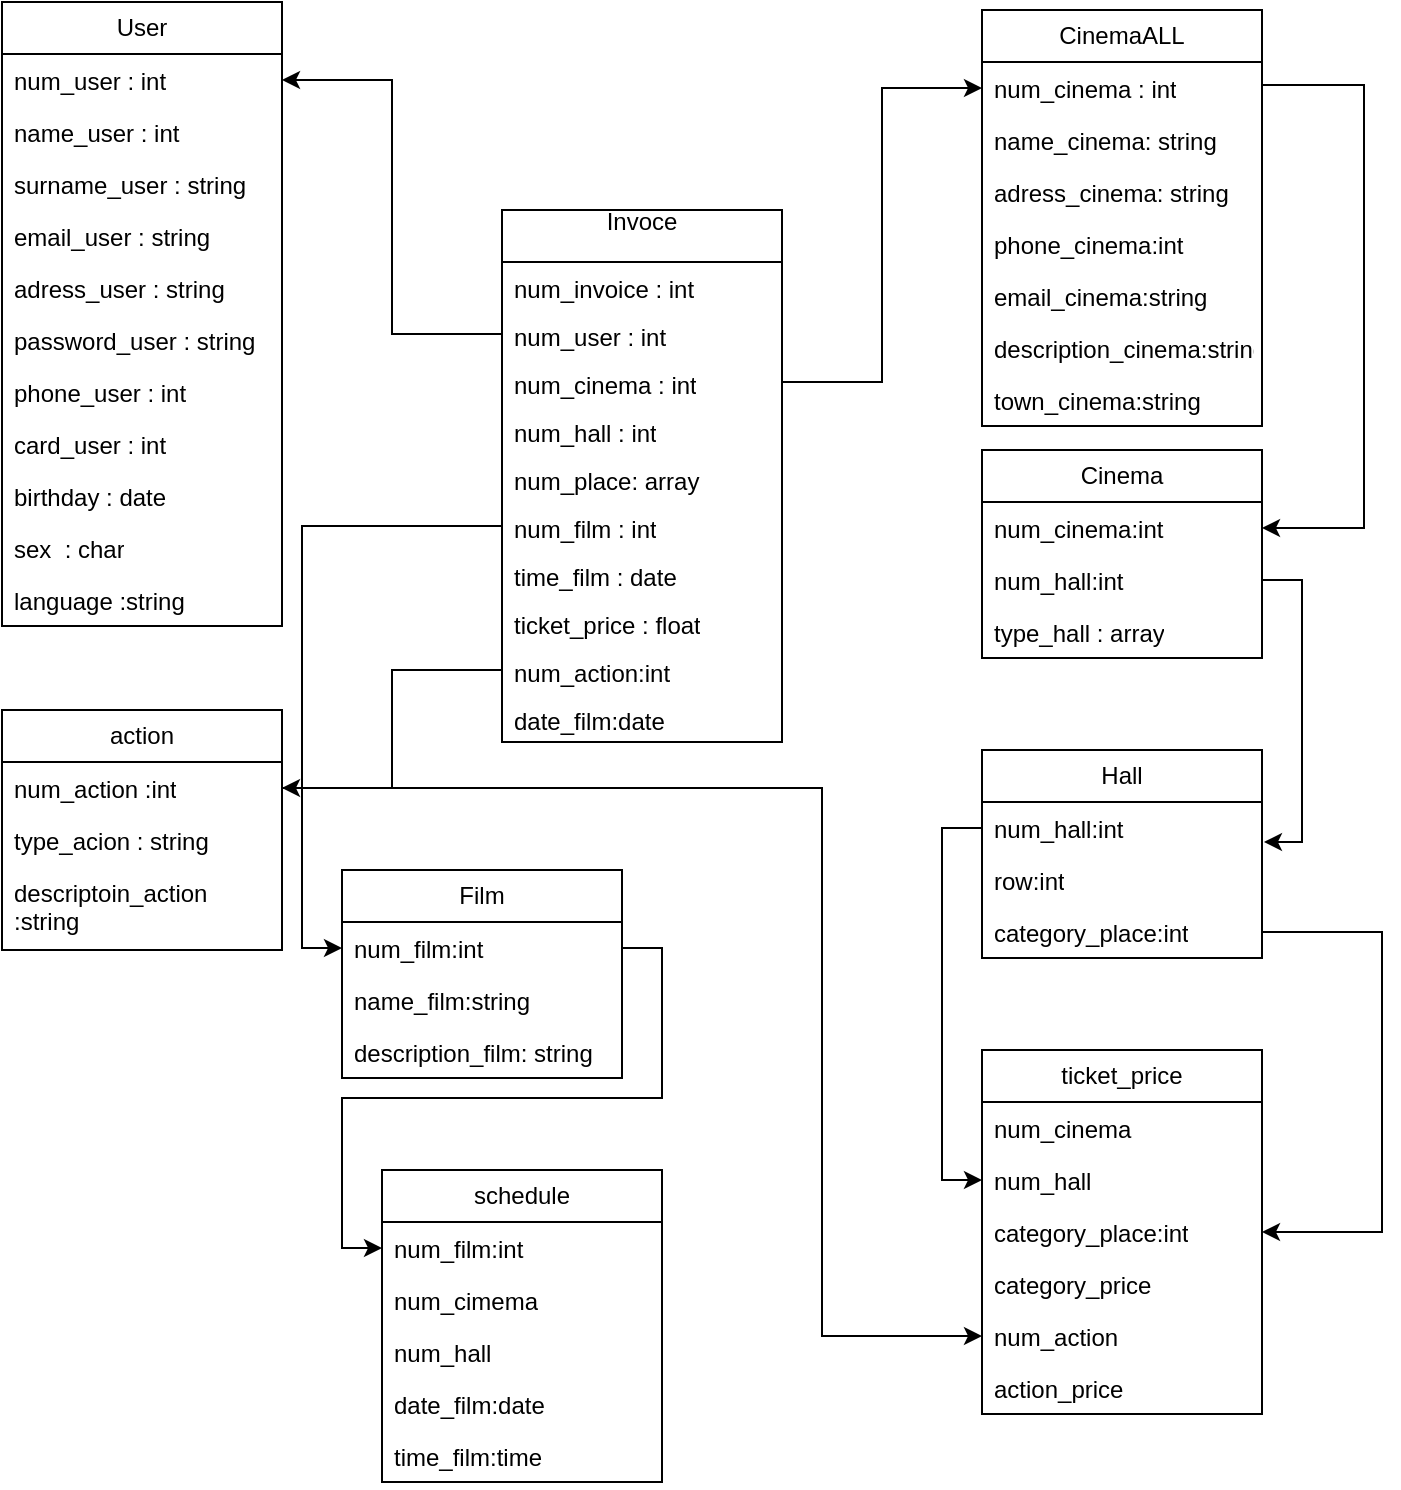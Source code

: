 <mxfile version="26.1.3">
  <diagram name="Страница — 1" id="PDRCtGmNi66CWuRuxfIW">
    <mxGraphModel dx="830" dy="476" grid="1" gridSize="10" guides="1" tooltips="1" connect="1" arrows="1" fold="1" page="1" pageScale="1" pageWidth="827" pageHeight="1169" math="0" shadow="0">
      <root>
        <mxCell id="0" />
        <mxCell id="1" parent="0" />
        <mxCell id="vRUpZCJ-mMSlVwkPTCI7-1" value="Invoce&lt;div&gt;&lt;br&gt;&lt;/div&gt;" style="swimlane;fontStyle=0;childLayout=stackLayout;horizontal=1;startSize=26;fillColor=none;horizontalStack=0;resizeParent=1;resizeParentMax=0;resizeLast=0;collapsible=1;marginBottom=0;whiteSpace=wrap;html=1;" parent="1" vertex="1">
          <mxGeometry x="340" y="190" width="140" height="266" as="geometry" />
        </mxCell>
        <mxCell id="vRUpZCJ-mMSlVwkPTCI7-3" value="num_invoice : int" style="text;strokeColor=none;fillColor=none;align=left;verticalAlign=top;spacingLeft=4;spacingRight=4;overflow=hidden;rotatable=0;points=[[0,0.5],[1,0.5]];portConstraint=eastwest;whiteSpace=wrap;html=1;" parent="vRUpZCJ-mMSlVwkPTCI7-1" vertex="1">
          <mxGeometry y="26" width="140" height="24" as="geometry" />
        </mxCell>
        <mxCell id="vRUpZCJ-mMSlVwkPTCI7-5" value="num_user : int" style="text;strokeColor=none;fillColor=none;align=left;verticalAlign=top;spacingLeft=4;spacingRight=4;overflow=hidden;rotatable=0;points=[[0,0.5],[1,0.5]];portConstraint=eastwest;whiteSpace=wrap;html=1;" parent="vRUpZCJ-mMSlVwkPTCI7-1" vertex="1">
          <mxGeometry y="50" width="140" height="24" as="geometry" />
        </mxCell>
        <mxCell id="vRUpZCJ-mMSlVwkPTCI7-6" value="num_cinema : int" style="text;strokeColor=none;fillColor=none;align=left;verticalAlign=top;spacingLeft=4;spacingRight=4;overflow=hidden;rotatable=0;points=[[0,0.5],[1,0.5]];portConstraint=eastwest;whiteSpace=wrap;html=1;" parent="vRUpZCJ-mMSlVwkPTCI7-1" vertex="1">
          <mxGeometry y="74" width="140" height="24" as="geometry" />
        </mxCell>
        <mxCell id="vRUpZCJ-mMSlVwkPTCI7-7" value="num_hall : int" style="text;strokeColor=none;fillColor=none;align=left;verticalAlign=top;spacingLeft=4;spacingRight=4;overflow=hidden;rotatable=0;points=[[0,0.5],[1,0.5]];portConstraint=eastwest;whiteSpace=wrap;html=1;" parent="vRUpZCJ-mMSlVwkPTCI7-1" vertex="1">
          <mxGeometry y="98" width="140" height="24" as="geometry" />
        </mxCell>
        <mxCell id="vRUpZCJ-mMSlVwkPTCI7-8" value="num_place: array" style="text;strokeColor=none;fillColor=none;align=left;verticalAlign=top;spacingLeft=4;spacingRight=4;overflow=hidden;rotatable=0;points=[[0,0.5],[1,0.5]];portConstraint=eastwest;whiteSpace=wrap;html=1;" parent="vRUpZCJ-mMSlVwkPTCI7-1" vertex="1">
          <mxGeometry y="122" width="140" height="24" as="geometry" />
        </mxCell>
        <mxCell id="vRUpZCJ-mMSlVwkPTCI7-9" value="num_film : int" style="text;strokeColor=none;fillColor=none;align=left;verticalAlign=top;spacingLeft=4;spacingRight=4;overflow=hidden;rotatable=0;points=[[0,0.5],[1,0.5]];portConstraint=eastwest;whiteSpace=wrap;html=1;" parent="vRUpZCJ-mMSlVwkPTCI7-1" vertex="1">
          <mxGeometry y="146" width="140" height="24" as="geometry" />
        </mxCell>
        <mxCell id="vRUpZCJ-mMSlVwkPTCI7-10" value="time_film : date" style="text;strokeColor=none;fillColor=none;align=left;verticalAlign=top;spacingLeft=4;spacingRight=4;overflow=hidden;rotatable=0;points=[[0,0.5],[1,0.5]];portConstraint=eastwest;whiteSpace=wrap;html=1;" parent="vRUpZCJ-mMSlVwkPTCI7-1" vertex="1">
          <mxGeometry y="170" width="140" height="24" as="geometry" />
        </mxCell>
        <mxCell id="vRUpZCJ-mMSlVwkPTCI7-11" value="ticket_price : float&lt;div&gt;&lt;br&gt;&lt;/div&gt;" style="text;strokeColor=none;fillColor=none;align=left;verticalAlign=top;spacingLeft=4;spacingRight=4;overflow=hidden;rotatable=0;points=[[0,0.5],[1,0.5]];portConstraint=eastwest;whiteSpace=wrap;html=1;" parent="vRUpZCJ-mMSlVwkPTCI7-1" vertex="1">
          <mxGeometry y="194" width="140" height="24" as="geometry" />
        </mxCell>
        <mxCell id="vRUpZCJ-mMSlVwkPTCI7-12" value="&lt;div&gt;num_action:int&lt;/div&gt;&lt;div&gt;&lt;br&gt;&lt;/div&gt;" style="text;strokeColor=none;fillColor=none;align=left;verticalAlign=top;spacingLeft=4;spacingRight=4;overflow=hidden;rotatable=0;points=[[0,0.5],[1,0.5]];portConstraint=eastwest;whiteSpace=wrap;html=1;" parent="vRUpZCJ-mMSlVwkPTCI7-1" vertex="1">
          <mxGeometry y="218" width="140" height="24" as="geometry" />
        </mxCell>
        <mxCell id="bbhDVuBfxCdG9qSVdZCm-11" value="&lt;div&gt;date_film:date&lt;/div&gt;" style="text;strokeColor=none;fillColor=none;align=left;verticalAlign=top;spacingLeft=4;spacingRight=4;overflow=hidden;rotatable=0;points=[[0,0.5],[1,0.5]];portConstraint=eastwest;whiteSpace=wrap;html=1;" vertex="1" parent="vRUpZCJ-mMSlVwkPTCI7-1">
          <mxGeometry y="242" width="140" height="24" as="geometry" />
        </mxCell>
        <mxCell id="vRUpZCJ-mMSlVwkPTCI7-13" value="User" style="swimlane;fontStyle=0;childLayout=stackLayout;horizontal=1;startSize=26;fillColor=none;horizontalStack=0;resizeParent=1;resizeParentMax=0;resizeLast=0;collapsible=1;marginBottom=0;whiteSpace=wrap;html=1;" parent="1" vertex="1">
          <mxGeometry x="90" y="86" width="140" height="312" as="geometry" />
        </mxCell>
        <mxCell id="vRUpZCJ-mMSlVwkPTCI7-14" value="num_user : int&lt;div&gt;&lt;br&gt;&lt;/div&gt;" style="text;strokeColor=none;fillColor=none;align=left;verticalAlign=top;spacingLeft=4;spacingRight=4;overflow=hidden;rotatable=0;points=[[0,0.5],[1,0.5]];portConstraint=eastwest;whiteSpace=wrap;html=1;" parent="vRUpZCJ-mMSlVwkPTCI7-13" vertex="1">
          <mxGeometry y="26" width="140" height="26" as="geometry" />
        </mxCell>
        <mxCell id="vRUpZCJ-mMSlVwkPTCI7-16" value="name_user : int" style="text;strokeColor=none;fillColor=none;align=left;verticalAlign=top;spacingLeft=4;spacingRight=4;overflow=hidden;rotatable=0;points=[[0,0.5],[1,0.5]];portConstraint=eastwest;whiteSpace=wrap;html=1;" parent="vRUpZCJ-mMSlVwkPTCI7-13" vertex="1">
          <mxGeometry y="52" width="140" height="26" as="geometry" />
        </mxCell>
        <mxCell id="vRUpZCJ-mMSlVwkPTCI7-17" value="surname_user : string&lt;div&gt;&lt;br&gt;&lt;/div&gt;" style="text;strokeColor=none;fillColor=none;align=left;verticalAlign=top;spacingLeft=4;spacingRight=4;overflow=hidden;rotatable=0;points=[[0,0.5],[1,0.5]];portConstraint=eastwest;whiteSpace=wrap;html=1;" parent="vRUpZCJ-mMSlVwkPTCI7-13" vertex="1">
          <mxGeometry y="78" width="140" height="26" as="geometry" />
        </mxCell>
        <mxCell id="vRUpZCJ-mMSlVwkPTCI7-18" value="email_user : string" style="text;strokeColor=none;fillColor=none;align=left;verticalAlign=top;spacingLeft=4;spacingRight=4;overflow=hidden;rotatable=0;points=[[0,0.5],[1,0.5]];portConstraint=eastwest;whiteSpace=wrap;html=1;" parent="vRUpZCJ-mMSlVwkPTCI7-13" vertex="1">
          <mxGeometry y="104" width="140" height="26" as="geometry" />
        </mxCell>
        <mxCell id="vRUpZCJ-mMSlVwkPTCI7-19" value="adress_user : string" style="text;strokeColor=none;fillColor=none;align=left;verticalAlign=top;spacingLeft=4;spacingRight=4;overflow=hidden;rotatable=0;points=[[0,0.5],[1,0.5]];portConstraint=eastwest;whiteSpace=wrap;html=1;" parent="vRUpZCJ-mMSlVwkPTCI7-13" vertex="1">
          <mxGeometry y="130" width="140" height="26" as="geometry" />
        </mxCell>
        <mxCell id="vRUpZCJ-mMSlVwkPTCI7-21" value="password_user : string&lt;div&gt;&lt;br&gt;&lt;/div&gt;" style="text;strokeColor=none;fillColor=none;align=left;verticalAlign=top;spacingLeft=4;spacingRight=4;overflow=hidden;rotatable=0;points=[[0,0.5],[1,0.5]];portConstraint=eastwest;whiteSpace=wrap;html=1;" parent="vRUpZCJ-mMSlVwkPTCI7-13" vertex="1">
          <mxGeometry y="156" width="140" height="26" as="geometry" />
        </mxCell>
        <mxCell id="vRUpZCJ-mMSlVwkPTCI7-22" value="phone_user : int" style="text;strokeColor=none;fillColor=none;align=left;verticalAlign=top;spacingLeft=4;spacingRight=4;overflow=hidden;rotatable=0;points=[[0,0.5],[1,0.5]];portConstraint=eastwest;whiteSpace=wrap;html=1;" parent="vRUpZCJ-mMSlVwkPTCI7-13" vertex="1">
          <mxGeometry y="182" width="140" height="26" as="geometry" />
        </mxCell>
        <mxCell id="vRUpZCJ-mMSlVwkPTCI7-23" value="&lt;div&gt;card_user : int&lt;/div&gt;" style="text;strokeColor=none;fillColor=none;align=left;verticalAlign=top;spacingLeft=4;spacingRight=4;overflow=hidden;rotatable=0;points=[[0,0.5],[1,0.5]];portConstraint=eastwest;whiteSpace=wrap;html=1;" parent="vRUpZCJ-mMSlVwkPTCI7-13" vertex="1">
          <mxGeometry y="208" width="140" height="26" as="geometry" />
        </mxCell>
        <mxCell id="vRUpZCJ-mMSlVwkPTCI7-24" value="&lt;div&gt;birthday : date&lt;/div&gt;" style="text;strokeColor=none;fillColor=none;align=left;verticalAlign=top;spacingLeft=4;spacingRight=4;overflow=hidden;rotatable=0;points=[[0,0.5],[1,0.5]];portConstraint=eastwest;whiteSpace=wrap;html=1;" parent="vRUpZCJ-mMSlVwkPTCI7-13" vertex="1">
          <mxGeometry y="234" width="140" height="26" as="geometry" />
        </mxCell>
        <mxCell id="vRUpZCJ-mMSlVwkPTCI7-25" value="&lt;div&gt;sex&amp;nbsp; : char&lt;/div&gt;" style="text;strokeColor=none;fillColor=none;align=left;verticalAlign=top;spacingLeft=4;spacingRight=4;overflow=hidden;rotatable=0;points=[[0,0.5],[1,0.5]];portConstraint=eastwest;whiteSpace=wrap;html=1;" parent="vRUpZCJ-mMSlVwkPTCI7-13" vertex="1">
          <mxGeometry y="260" width="140" height="26" as="geometry" />
        </mxCell>
        <mxCell id="vRUpZCJ-mMSlVwkPTCI7-26" value="language :string" style="text;strokeColor=none;fillColor=none;align=left;verticalAlign=top;spacingLeft=4;spacingRight=4;overflow=hidden;rotatable=0;points=[[0,0.5],[1,0.5]];portConstraint=eastwest;whiteSpace=wrap;html=1;" parent="vRUpZCJ-mMSlVwkPTCI7-13" vertex="1">
          <mxGeometry y="286" width="140" height="26" as="geometry" />
        </mxCell>
        <mxCell id="vRUpZCJ-mMSlVwkPTCI7-27" style="edgeStyle=orthogonalEdgeStyle;rounded=0;orthogonalLoop=1;jettySize=auto;html=1;exitX=0;exitY=0.5;exitDx=0;exitDy=0;entryX=1;entryY=0.5;entryDx=0;entryDy=0;" parent="1" source="vRUpZCJ-mMSlVwkPTCI7-5" target="vRUpZCJ-mMSlVwkPTCI7-14" edge="1">
          <mxGeometry relative="1" as="geometry" />
        </mxCell>
        <mxCell id="vRUpZCJ-mMSlVwkPTCI7-28" value="CinemaALL" style="swimlane;fontStyle=0;childLayout=stackLayout;horizontal=1;startSize=26;fillColor=none;horizontalStack=0;resizeParent=1;resizeParentMax=0;resizeLast=0;collapsible=1;marginBottom=0;whiteSpace=wrap;html=1;" parent="1" vertex="1">
          <mxGeometry x="580" y="90" width="140" height="208" as="geometry" />
        </mxCell>
        <mxCell id="vRUpZCJ-mMSlVwkPTCI7-29" value="num_cinema : int" style="text;strokeColor=none;fillColor=none;align=left;verticalAlign=top;spacingLeft=4;spacingRight=4;overflow=hidden;rotatable=0;points=[[0,0.5],[1,0.5]];portConstraint=eastwest;whiteSpace=wrap;html=1;" parent="vRUpZCJ-mMSlVwkPTCI7-28" vertex="1">
          <mxGeometry y="26" width="140" height="26" as="geometry" />
        </mxCell>
        <mxCell id="vRUpZCJ-mMSlVwkPTCI7-30" value="name_cinema: string" style="text;strokeColor=none;fillColor=none;align=left;verticalAlign=top;spacingLeft=4;spacingRight=4;overflow=hidden;rotatable=0;points=[[0,0.5],[1,0.5]];portConstraint=eastwest;whiteSpace=wrap;html=1;" parent="vRUpZCJ-mMSlVwkPTCI7-28" vertex="1">
          <mxGeometry y="52" width="140" height="26" as="geometry" />
        </mxCell>
        <mxCell id="vRUpZCJ-mMSlVwkPTCI7-31" value="adress_cinema: string" style="text;strokeColor=none;fillColor=none;align=left;verticalAlign=top;spacingLeft=4;spacingRight=4;overflow=hidden;rotatable=0;points=[[0,0.5],[1,0.5]];portConstraint=eastwest;whiteSpace=wrap;html=1;" parent="vRUpZCJ-mMSlVwkPTCI7-28" vertex="1">
          <mxGeometry y="78" width="140" height="26" as="geometry" />
        </mxCell>
        <mxCell id="vRUpZCJ-mMSlVwkPTCI7-32" value="phone_cinema:int" style="text;strokeColor=none;fillColor=none;align=left;verticalAlign=top;spacingLeft=4;spacingRight=4;overflow=hidden;rotatable=0;points=[[0,0.5],[1,0.5]];portConstraint=eastwest;whiteSpace=wrap;html=1;" parent="vRUpZCJ-mMSlVwkPTCI7-28" vertex="1">
          <mxGeometry y="104" width="140" height="26" as="geometry" />
        </mxCell>
        <mxCell id="vRUpZCJ-mMSlVwkPTCI7-33" value="email_cinema:string" style="text;strokeColor=none;fillColor=none;align=left;verticalAlign=top;spacingLeft=4;spacingRight=4;overflow=hidden;rotatable=0;points=[[0,0.5],[1,0.5]];portConstraint=eastwest;whiteSpace=wrap;html=1;" parent="vRUpZCJ-mMSlVwkPTCI7-28" vertex="1">
          <mxGeometry y="130" width="140" height="26" as="geometry" />
        </mxCell>
        <mxCell id="vRUpZCJ-mMSlVwkPTCI7-34" value="description_cinema:string" style="text;strokeColor=none;fillColor=none;align=left;verticalAlign=top;spacingLeft=4;spacingRight=4;overflow=hidden;rotatable=0;points=[[0,0.5],[1,0.5]];portConstraint=eastwest;whiteSpace=wrap;html=1;" parent="vRUpZCJ-mMSlVwkPTCI7-28" vertex="1">
          <mxGeometry y="156" width="140" height="26" as="geometry" />
        </mxCell>
        <mxCell id="bbhDVuBfxCdG9qSVdZCm-5" value="town_cinema:string" style="text;strokeColor=none;fillColor=none;align=left;verticalAlign=top;spacingLeft=4;spacingRight=4;overflow=hidden;rotatable=0;points=[[0,0.5],[1,0.5]];portConstraint=eastwest;whiteSpace=wrap;html=1;" vertex="1" parent="vRUpZCJ-mMSlVwkPTCI7-28">
          <mxGeometry y="182" width="140" height="26" as="geometry" />
        </mxCell>
        <mxCell id="vRUpZCJ-mMSlVwkPTCI7-35" style="edgeStyle=orthogonalEdgeStyle;rounded=0;orthogonalLoop=1;jettySize=auto;html=1;entryX=0;entryY=0.5;entryDx=0;entryDy=0;" parent="1" source="vRUpZCJ-mMSlVwkPTCI7-6" target="vRUpZCJ-mMSlVwkPTCI7-29" edge="1">
          <mxGeometry relative="1" as="geometry" />
        </mxCell>
        <mxCell id="vRUpZCJ-mMSlVwkPTCI7-36" value="Cinema" style="swimlane;fontStyle=0;childLayout=stackLayout;horizontal=1;startSize=26;fillColor=none;horizontalStack=0;resizeParent=1;resizeParentMax=0;resizeLast=0;collapsible=1;marginBottom=0;whiteSpace=wrap;html=1;" parent="1" vertex="1">
          <mxGeometry x="580" y="310" width="140" height="104" as="geometry" />
        </mxCell>
        <mxCell id="vRUpZCJ-mMSlVwkPTCI7-37" value="num_cinema:int" style="text;strokeColor=none;fillColor=none;align=left;verticalAlign=top;spacingLeft=4;spacingRight=4;overflow=hidden;rotatable=0;points=[[0,0.5],[1,0.5]];portConstraint=eastwest;whiteSpace=wrap;html=1;" parent="vRUpZCJ-mMSlVwkPTCI7-36" vertex="1">
          <mxGeometry y="26" width="140" height="26" as="geometry" />
        </mxCell>
        <mxCell id="vRUpZCJ-mMSlVwkPTCI7-38" value="num_hall:int" style="text;strokeColor=none;fillColor=none;align=left;verticalAlign=top;spacingLeft=4;spacingRight=4;overflow=hidden;rotatable=0;points=[[0,0.5],[1,0.5]];portConstraint=eastwest;whiteSpace=wrap;html=1;" parent="vRUpZCJ-mMSlVwkPTCI7-36" vertex="1">
          <mxGeometry y="52" width="140" height="26" as="geometry" />
        </mxCell>
        <mxCell id="vRUpZCJ-mMSlVwkPTCI7-39" value="type_hall : array" style="text;strokeColor=none;fillColor=none;align=left;verticalAlign=top;spacingLeft=4;spacingRight=4;overflow=hidden;rotatable=0;points=[[0,0.5],[1,0.5]];portConstraint=eastwest;whiteSpace=wrap;html=1;" parent="vRUpZCJ-mMSlVwkPTCI7-36" vertex="1">
          <mxGeometry y="78" width="140" height="26" as="geometry" />
        </mxCell>
        <mxCell id="vRUpZCJ-mMSlVwkPTCI7-40" value="action" style="swimlane;fontStyle=0;childLayout=stackLayout;horizontal=1;startSize=26;fillColor=none;horizontalStack=0;resizeParent=1;resizeParentMax=0;resizeLast=0;collapsible=1;marginBottom=0;whiteSpace=wrap;html=1;" parent="1" vertex="1">
          <mxGeometry x="90" y="440" width="140" height="120" as="geometry" />
        </mxCell>
        <mxCell id="vRUpZCJ-mMSlVwkPTCI7-41" value="num_action :int&lt;div&gt;&lt;br&gt;&lt;/div&gt;" style="text;strokeColor=none;fillColor=none;align=left;verticalAlign=top;spacingLeft=4;spacingRight=4;overflow=hidden;rotatable=0;points=[[0,0.5],[1,0.5]];portConstraint=eastwest;whiteSpace=wrap;html=1;" parent="vRUpZCJ-mMSlVwkPTCI7-40" vertex="1">
          <mxGeometry y="26" width="140" height="26" as="geometry" />
        </mxCell>
        <mxCell id="vRUpZCJ-mMSlVwkPTCI7-42" value="type_acion : string" style="text;strokeColor=none;fillColor=none;align=left;verticalAlign=top;spacingLeft=4;spacingRight=4;overflow=hidden;rotatable=0;points=[[0,0.5],[1,0.5]];portConstraint=eastwest;whiteSpace=wrap;html=1;" parent="vRUpZCJ-mMSlVwkPTCI7-40" vertex="1">
          <mxGeometry y="52" width="140" height="26" as="geometry" />
        </mxCell>
        <mxCell id="vRUpZCJ-mMSlVwkPTCI7-43" value="descriptoin_action :string" style="text;strokeColor=none;fillColor=none;align=left;verticalAlign=top;spacingLeft=4;spacingRight=4;overflow=hidden;rotatable=0;points=[[0,0.5],[1,0.5]];portConstraint=eastwest;whiteSpace=wrap;html=1;" parent="vRUpZCJ-mMSlVwkPTCI7-40" vertex="1">
          <mxGeometry y="78" width="140" height="42" as="geometry" />
        </mxCell>
        <mxCell id="vRUpZCJ-mMSlVwkPTCI7-44" style="edgeStyle=orthogonalEdgeStyle;rounded=0;orthogonalLoop=1;jettySize=auto;html=1;exitX=0;exitY=0.5;exitDx=0;exitDy=0;entryX=1;entryY=0.5;entryDx=0;entryDy=0;" parent="1" source="vRUpZCJ-mMSlVwkPTCI7-12" target="vRUpZCJ-mMSlVwkPTCI7-41" edge="1">
          <mxGeometry relative="1" as="geometry" />
        </mxCell>
        <mxCell id="vRUpZCJ-mMSlVwkPTCI7-46" style="edgeStyle=orthogonalEdgeStyle;rounded=0;orthogonalLoop=1;jettySize=auto;html=1;entryX=1;entryY=0.5;entryDx=0;entryDy=0;" parent="1" target="vRUpZCJ-mMSlVwkPTCI7-37" edge="1">
          <mxGeometry relative="1" as="geometry">
            <mxPoint x="770" y="338.5" as="targetPoint" />
            <mxPoint x="720" y="127.5" as="sourcePoint" />
            <Array as="points">
              <mxPoint x="771" y="128" />
              <mxPoint x="771" y="349" />
            </Array>
          </mxGeometry>
        </mxCell>
        <mxCell id="vRUpZCJ-mMSlVwkPTCI7-47" value="Hall" style="swimlane;fontStyle=0;childLayout=stackLayout;horizontal=1;startSize=26;fillColor=none;horizontalStack=0;resizeParent=1;resizeParentMax=0;resizeLast=0;collapsible=1;marginBottom=0;whiteSpace=wrap;html=1;" parent="1" vertex="1">
          <mxGeometry x="580" y="460" width="140" height="104" as="geometry" />
        </mxCell>
        <mxCell id="vRUpZCJ-mMSlVwkPTCI7-48" value="num_hall:int" style="text;strokeColor=none;fillColor=none;align=left;verticalAlign=top;spacingLeft=4;spacingRight=4;overflow=hidden;rotatable=0;points=[[0,0.5],[1,0.5]];portConstraint=eastwest;whiteSpace=wrap;html=1;" parent="vRUpZCJ-mMSlVwkPTCI7-47" vertex="1">
          <mxGeometry y="26" width="140" height="26" as="geometry" />
        </mxCell>
        <mxCell id="vRUpZCJ-mMSlVwkPTCI7-49" value="row:int" style="text;strokeColor=none;fillColor=none;align=left;verticalAlign=top;spacingLeft=4;spacingRight=4;overflow=hidden;rotatable=0;points=[[0,0.5],[1,0.5]];portConstraint=eastwest;whiteSpace=wrap;html=1;" parent="vRUpZCJ-mMSlVwkPTCI7-47" vertex="1">
          <mxGeometry y="52" width="140" height="26" as="geometry" />
        </mxCell>
        <mxCell id="vRUpZCJ-mMSlVwkPTCI7-50" value="category_place:int" style="text;strokeColor=none;fillColor=none;align=left;verticalAlign=top;spacingLeft=4;spacingRight=4;overflow=hidden;rotatable=0;points=[[0,0.5],[1,0.5]];portConstraint=eastwest;whiteSpace=wrap;html=1;" parent="vRUpZCJ-mMSlVwkPTCI7-47" vertex="1">
          <mxGeometry y="78" width="140" height="26" as="geometry" />
        </mxCell>
        <mxCell id="bbhDVuBfxCdG9qSVdZCm-1" value="Film" style="swimlane;fontStyle=0;childLayout=stackLayout;horizontal=1;startSize=26;fillColor=none;horizontalStack=0;resizeParent=1;resizeParentMax=0;resizeLast=0;collapsible=1;marginBottom=0;whiteSpace=wrap;html=1;" vertex="1" parent="1">
          <mxGeometry x="260" y="520" width="140" height="104" as="geometry" />
        </mxCell>
        <mxCell id="bbhDVuBfxCdG9qSVdZCm-2" value="num_film:int" style="text;strokeColor=none;fillColor=none;align=left;verticalAlign=top;spacingLeft=4;spacingRight=4;overflow=hidden;rotatable=0;points=[[0,0.5],[1,0.5]];portConstraint=eastwest;whiteSpace=wrap;html=1;" vertex="1" parent="bbhDVuBfxCdG9qSVdZCm-1">
          <mxGeometry y="26" width="140" height="26" as="geometry" />
        </mxCell>
        <mxCell id="bbhDVuBfxCdG9qSVdZCm-3" value="name_film:string" style="text;strokeColor=none;fillColor=none;align=left;verticalAlign=top;spacingLeft=4;spacingRight=4;overflow=hidden;rotatable=0;points=[[0,0.5],[1,0.5]];portConstraint=eastwest;whiteSpace=wrap;html=1;" vertex="1" parent="bbhDVuBfxCdG9qSVdZCm-1">
          <mxGeometry y="52" width="140" height="26" as="geometry" />
        </mxCell>
        <mxCell id="bbhDVuBfxCdG9qSVdZCm-4" value="description_film: string" style="text;strokeColor=none;fillColor=none;align=left;verticalAlign=top;spacingLeft=4;spacingRight=4;overflow=hidden;rotatable=0;points=[[0,0.5],[1,0.5]];portConstraint=eastwest;whiteSpace=wrap;html=1;" vertex="1" parent="bbhDVuBfxCdG9qSVdZCm-1">
          <mxGeometry y="78" width="140" height="26" as="geometry" />
        </mxCell>
        <mxCell id="bbhDVuBfxCdG9qSVdZCm-6" style="edgeStyle=orthogonalEdgeStyle;rounded=0;orthogonalLoop=1;jettySize=auto;html=1;exitX=0;exitY=0.5;exitDx=0;exitDy=0;entryX=0;entryY=0.5;entryDx=0;entryDy=0;" edge="1" parent="1" source="vRUpZCJ-mMSlVwkPTCI7-9" target="bbhDVuBfxCdG9qSVdZCm-2">
          <mxGeometry relative="1" as="geometry" />
        </mxCell>
        <mxCell id="bbhDVuBfxCdG9qSVdZCm-7" value="schedule" style="swimlane;fontStyle=0;childLayout=stackLayout;horizontal=1;startSize=26;fillColor=none;horizontalStack=0;resizeParent=1;resizeParentMax=0;resizeLast=0;collapsible=1;marginBottom=0;whiteSpace=wrap;html=1;" vertex="1" parent="1">
          <mxGeometry x="280" y="670" width="140" height="156" as="geometry" />
        </mxCell>
        <mxCell id="bbhDVuBfxCdG9qSVdZCm-8" value="num_film:int" style="text;strokeColor=none;fillColor=none;align=left;verticalAlign=top;spacingLeft=4;spacingRight=4;overflow=hidden;rotatable=0;points=[[0,0.5],[1,0.5]];portConstraint=eastwest;whiteSpace=wrap;html=1;" vertex="1" parent="bbhDVuBfxCdG9qSVdZCm-7">
          <mxGeometry y="26" width="140" height="26" as="geometry" />
        </mxCell>
        <mxCell id="bbhDVuBfxCdG9qSVdZCm-10" value="num_cimema" style="text;strokeColor=none;fillColor=none;align=left;verticalAlign=top;spacingLeft=4;spacingRight=4;overflow=hidden;rotatable=0;points=[[0,0.5],[1,0.5]];portConstraint=eastwest;whiteSpace=wrap;html=1;" vertex="1" parent="bbhDVuBfxCdG9qSVdZCm-7">
          <mxGeometry y="52" width="140" height="26" as="geometry" />
        </mxCell>
        <mxCell id="bbhDVuBfxCdG9qSVdZCm-17" value="num_hall" style="text;strokeColor=none;fillColor=none;align=left;verticalAlign=top;spacingLeft=4;spacingRight=4;overflow=hidden;rotatable=0;points=[[0,0.5],[1,0.5]];portConstraint=eastwest;whiteSpace=wrap;html=1;" vertex="1" parent="bbhDVuBfxCdG9qSVdZCm-7">
          <mxGeometry y="78" width="140" height="26" as="geometry" />
        </mxCell>
        <mxCell id="bbhDVuBfxCdG9qSVdZCm-20" value="date_film:date" style="text;strokeColor=none;fillColor=none;align=left;verticalAlign=top;spacingLeft=4;spacingRight=4;overflow=hidden;rotatable=0;points=[[0,0.5],[1,0.5]];portConstraint=eastwest;whiteSpace=wrap;html=1;" vertex="1" parent="bbhDVuBfxCdG9qSVdZCm-7">
          <mxGeometry y="104" width="140" height="26" as="geometry" />
        </mxCell>
        <mxCell id="bbhDVuBfxCdG9qSVdZCm-21" value="time_film:time" style="text;strokeColor=none;fillColor=none;align=left;verticalAlign=top;spacingLeft=4;spacingRight=4;overflow=hidden;rotatable=0;points=[[0,0.5],[1,0.5]];portConstraint=eastwest;whiteSpace=wrap;html=1;" vertex="1" parent="bbhDVuBfxCdG9qSVdZCm-7">
          <mxGeometry y="130" width="140" height="26" as="geometry" />
        </mxCell>
        <mxCell id="bbhDVuBfxCdG9qSVdZCm-12" style="edgeStyle=orthogonalEdgeStyle;rounded=0;orthogonalLoop=1;jettySize=auto;html=1;entryX=0;entryY=0.5;entryDx=0;entryDy=0;" edge="1" parent="1" source="bbhDVuBfxCdG9qSVdZCm-2" target="bbhDVuBfxCdG9qSVdZCm-8">
          <mxGeometry relative="1" as="geometry" />
        </mxCell>
        <mxCell id="bbhDVuBfxCdG9qSVdZCm-13" value="ticket_price" style="swimlane;fontStyle=0;childLayout=stackLayout;horizontal=1;startSize=26;fillColor=none;horizontalStack=0;resizeParent=1;resizeParentMax=0;resizeLast=0;collapsible=1;marginBottom=0;whiteSpace=wrap;html=1;" vertex="1" parent="1">
          <mxGeometry x="580" y="610" width="140" height="182" as="geometry" />
        </mxCell>
        <mxCell id="bbhDVuBfxCdG9qSVdZCm-14" value="num_cinema" style="text;strokeColor=none;fillColor=none;align=left;verticalAlign=top;spacingLeft=4;spacingRight=4;overflow=hidden;rotatable=0;points=[[0,0.5],[1,0.5]];portConstraint=eastwest;whiteSpace=wrap;html=1;" vertex="1" parent="bbhDVuBfxCdG9qSVdZCm-13">
          <mxGeometry y="26" width="140" height="26" as="geometry" />
        </mxCell>
        <mxCell id="bbhDVuBfxCdG9qSVdZCm-15" value="num_hall" style="text;strokeColor=none;fillColor=none;align=left;verticalAlign=top;spacingLeft=4;spacingRight=4;overflow=hidden;rotatable=0;points=[[0,0.5],[1,0.5]];portConstraint=eastwest;whiteSpace=wrap;html=1;" vertex="1" parent="bbhDVuBfxCdG9qSVdZCm-13">
          <mxGeometry y="52" width="140" height="26" as="geometry" />
        </mxCell>
        <mxCell id="bbhDVuBfxCdG9qSVdZCm-16" value="category_place:int" style="text;strokeColor=none;fillColor=none;align=left;verticalAlign=top;spacingLeft=4;spacingRight=4;overflow=hidden;rotatable=0;points=[[0,0.5],[1,0.5]];portConstraint=eastwest;whiteSpace=wrap;html=1;" vertex="1" parent="bbhDVuBfxCdG9qSVdZCm-13">
          <mxGeometry y="78" width="140" height="26" as="geometry" />
        </mxCell>
        <mxCell id="bbhDVuBfxCdG9qSVdZCm-22" value="category_price" style="text;strokeColor=none;fillColor=none;align=left;verticalAlign=top;spacingLeft=4;spacingRight=4;overflow=hidden;rotatable=0;points=[[0,0.5],[1,0.5]];portConstraint=eastwest;whiteSpace=wrap;html=1;" vertex="1" parent="bbhDVuBfxCdG9qSVdZCm-13">
          <mxGeometry y="104" width="140" height="26" as="geometry" />
        </mxCell>
        <mxCell id="bbhDVuBfxCdG9qSVdZCm-23" value="num_action" style="text;strokeColor=none;fillColor=none;align=left;verticalAlign=top;spacingLeft=4;spacingRight=4;overflow=hidden;rotatable=0;points=[[0,0.5],[1,0.5]];portConstraint=eastwest;whiteSpace=wrap;html=1;" vertex="1" parent="bbhDVuBfxCdG9qSVdZCm-13">
          <mxGeometry y="130" width="140" height="26" as="geometry" />
        </mxCell>
        <mxCell id="bbhDVuBfxCdG9qSVdZCm-24" value="action_price" style="text;strokeColor=none;fillColor=none;align=left;verticalAlign=top;spacingLeft=4;spacingRight=4;overflow=hidden;rotatable=0;points=[[0,0.5],[1,0.5]];portConstraint=eastwest;whiteSpace=wrap;html=1;" vertex="1" parent="bbhDVuBfxCdG9qSVdZCm-13">
          <mxGeometry y="156" width="140" height="26" as="geometry" />
        </mxCell>
        <mxCell id="bbhDVuBfxCdG9qSVdZCm-25" style="edgeStyle=orthogonalEdgeStyle;rounded=0;orthogonalLoop=1;jettySize=auto;html=1;entryX=0;entryY=0.5;entryDx=0;entryDy=0;" edge="1" parent="1" source="vRUpZCJ-mMSlVwkPTCI7-41" target="bbhDVuBfxCdG9qSVdZCm-23">
          <mxGeometry relative="1" as="geometry">
            <Array as="points">
              <mxPoint x="500" y="479" />
              <mxPoint x="500" y="753" />
            </Array>
          </mxGeometry>
        </mxCell>
        <mxCell id="bbhDVuBfxCdG9qSVdZCm-26" style="edgeStyle=orthogonalEdgeStyle;rounded=0;orthogonalLoop=1;jettySize=auto;html=1;entryX=0;entryY=0.5;entryDx=0;entryDy=0;" edge="1" parent="1" source="vRUpZCJ-mMSlVwkPTCI7-48" target="bbhDVuBfxCdG9qSVdZCm-15">
          <mxGeometry relative="1" as="geometry" />
        </mxCell>
        <mxCell id="bbhDVuBfxCdG9qSVdZCm-29" style="edgeStyle=orthogonalEdgeStyle;rounded=0;orthogonalLoop=1;jettySize=auto;html=1;entryX=1;entryY=0.5;entryDx=0;entryDy=0;" edge="1" parent="1" source="vRUpZCJ-mMSlVwkPTCI7-50" target="bbhDVuBfxCdG9qSVdZCm-16">
          <mxGeometry relative="1" as="geometry">
            <mxPoint x="780" y="700" as="targetPoint" />
            <Array as="points">
              <mxPoint x="780" y="551" />
              <mxPoint x="780" y="701" />
            </Array>
          </mxGeometry>
        </mxCell>
        <mxCell id="bbhDVuBfxCdG9qSVdZCm-30" style="edgeStyle=orthogonalEdgeStyle;rounded=0;orthogonalLoop=1;jettySize=auto;html=1;entryX=1.007;entryY=0.769;entryDx=0;entryDy=0;entryPerimeter=0;" edge="1" parent="1" source="vRUpZCJ-mMSlVwkPTCI7-38" target="vRUpZCJ-mMSlVwkPTCI7-48">
          <mxGeometry relative="1" as="geometry">
            <Array as="points">
              <mxPoint x="740" y="375" />
              <mxPoint x="740" y="506" />
            </Array>
          </mxGeometry>
        </mxCell>
      </root>
    </mxGraphModel>
  </diagram>
</mxfile>
